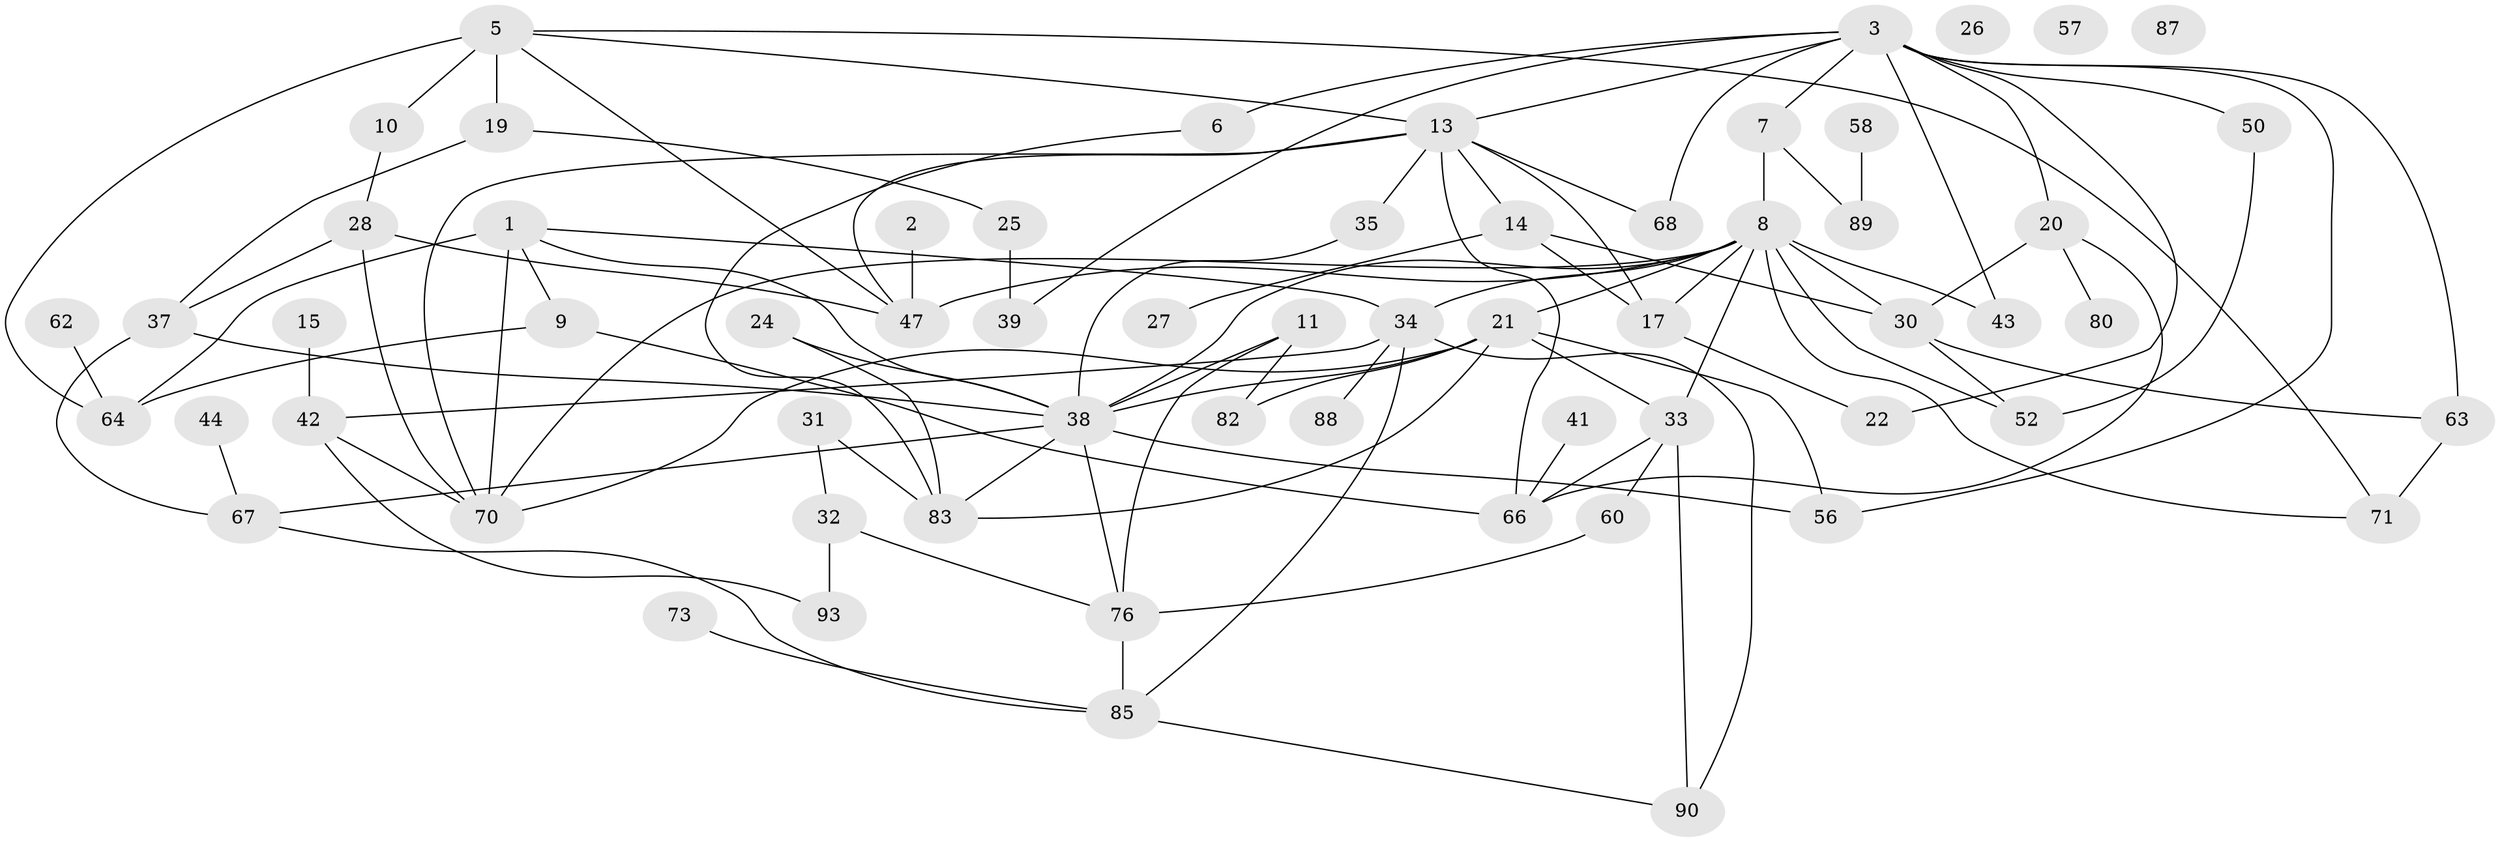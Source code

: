 // original degree distribution, {4: 0.20192307692307693, 1: 0.15384615384615385, 3: 0.23076923076923078, 5: 0.08653846153846154, 2: 0.23076923076923078, 6: 0.057692307692307696, 0: 0.028846153846153848, 9: 0.009615384615384616}
// Generated by graph-tools (version 1.1) at 2025/16/03/04/25 18:16:29]
// undirected, 62 vertices, 105 edges
graph export_dot {
graph [start="1"]
  node [color=gray90,style=filled];
  1 [super="+4"];
  2;
  3 [super="+12"];
  5 [super="+18"];
  6;
  7;
  8 [super="+23"];
  9 [super="+16"];
  10;
  11 [super="+55"];
  13 [super="+51+54"];
  14;
  15;
  17;
  19;
  20 [super="+29"];
  21 [super="+59"];
  22;
  24 [super="+75"];
  25 [super="+48"];
  26;
  27;
  28 [super="+96"];
  30 [super="+98"];
  31 [super="+79"];
  32 [super="+81"];
  33 [super="+95"];
  34 [super="+36"];
  35;
  37 [super="+72"];
  38 [super="+69+45"];
  39;
  41;
  42;
  43;
  44;
  47 [super="+61"];
  50;
  52 [super="+91"];
  56;
  57;
  58 [super="+77"];
  60;
  62;
  63 [super="+102"];
  64 [super="+65"];
  66 [super="+86"];
  67;
  68;
  70 [super="+74+84"];
  71;
  73;
  76 [super="+103+78"];
  80;
  82 [super="+97"];
  83;
  85;
  87;
  88;
  89;
  90;
  93 [super="+101"];
  1 -- 9;
  1 -- 34;
  1 -- 38;
  1 -- 70;
  1 -- 64;
  2 -- 47;
  3 -- 20;
  3 -- 43;
  3 -- 13;
  3 -- 68;
  3 -- 6 [weight=2];
  3 -- 7;
  3 -- 39;
  3 -- 50;
  3 -- 22;
  3 -- 56;
  3 -- 63;
  5 -- 19;
  5 -- 47;
  5 -- 64 [weight=2];
  5 -- 71;
  5 -- 10;
  5 -- 13;
  6 -- 83;
  7 -- 8;
  7 -- 89;
  8 -- 21 [weight=2];
  8 -- 33;
  8 -- 34;
  8 -- 70 [weight=2];
  8 -- 38;
  8 -- 71;
  8 -- 43;
  8 -- 17;
  8 -- 30 [weight=3];
  8 -- 47 [weight=2];
  8 -- 52;
  9 -- 64;
  9 -- 66;
  10 -- 28;
  11 -- 38;
  11 -- 76;
  11 -- 82;
  13 -- 35;
  13 -- 68;
  13 -- 70;
  13 -- 14;
  13 -- 17;
  13 -- 47;
  13 -- 66;
  14 -- 17;
  14 -- 27;
  14 -- 30;
  15 -- 42;
  17 -- 22;
  19 -- 25;
  19 -- 37;
  20 -- 80;
  20 -- 30;
  20 -- 66;
  21 -- 56;
  21 -- 83;
  21 -- 33;
  21 -- 38;
  21 -- 70;
  21 -- 82;
  24 -- 83;
  24 -- 38;
  25 -- 39;
  28 -- 37;
  28 -- 70;
  28 -- 47;
  30 -- 52;
  30 -- 63;
  31 -- 83;
  31 -- 32;
  32 -- 93;
  32 -- 76;
  33 -- 90;
  33 -- 66;
  33 -- 60;
  34 -- 85;
  34 -- 42;
  34 -- 90;
  34 -- 88;
  35 -- 38;
  37 -- 38;
  37 -- 67;
  38 -- 56;
  38 -- 83;
  38 -- 67;
  38 -- 76;
  41 -- 66;
  42 -- 93;
  42 -- 70;
  44 -- 67;
  50 -- 52;
  58 -- 89;
  60 -- 76;
  62 -- 64;
  63 -- 71;
  67 -- 85;
  73 -- 85;
  76 -- 85;
  85 -- 90;
}
